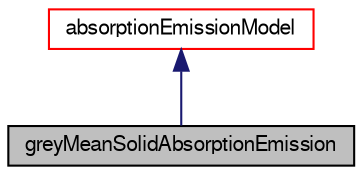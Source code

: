 digraph "greyMeanSolidAbsorptionEmission"
{
  bgcolor="transparent";
  edge [fontname="FreeSans",fontsize="10",labelfontname="FreeSans",labelfontsize="10"];
  node [fontname="FreeSans",fontsize="10",shape=record];
  Node2 [label="greyMeanSolidAbsorptionEmission",height=0.2,width=0.4,color="black", fillcolor="grey75", style="filled", fontcolor="black"];
  Node3 -> Node2 [dir="back",color="midnightblue",fontsize="10",style="solid",fontname="FreeSans"];
  Node3 [label="absorptionEmissionModel",height=0.2,width=0.4,color="red",URL="$a30050.html",tooltip="Model to supply absorption and emission coefficients for radiation modelling. "];
}
